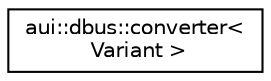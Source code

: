 digraph "Graphical Class Hierarchy"
{
 // LATEX_PDF_SIZE
  edge [fontname="Helvetica",fontsize="10",labelfontname="Helvetica",labelfontsize="10"];
  node [fontname="Helvetica",fontsize="10",shape=record];
  rankdir="LR";
  Node0 [label="aui::dbus::converter\<\l Variant \>",height=0.2,width=0.4,color="black", fillcolor="white", style="filled",URL="$structaui_1_1dbus_1_1converter_3_01Variant_01_4.html",tooltip=" "];
}
